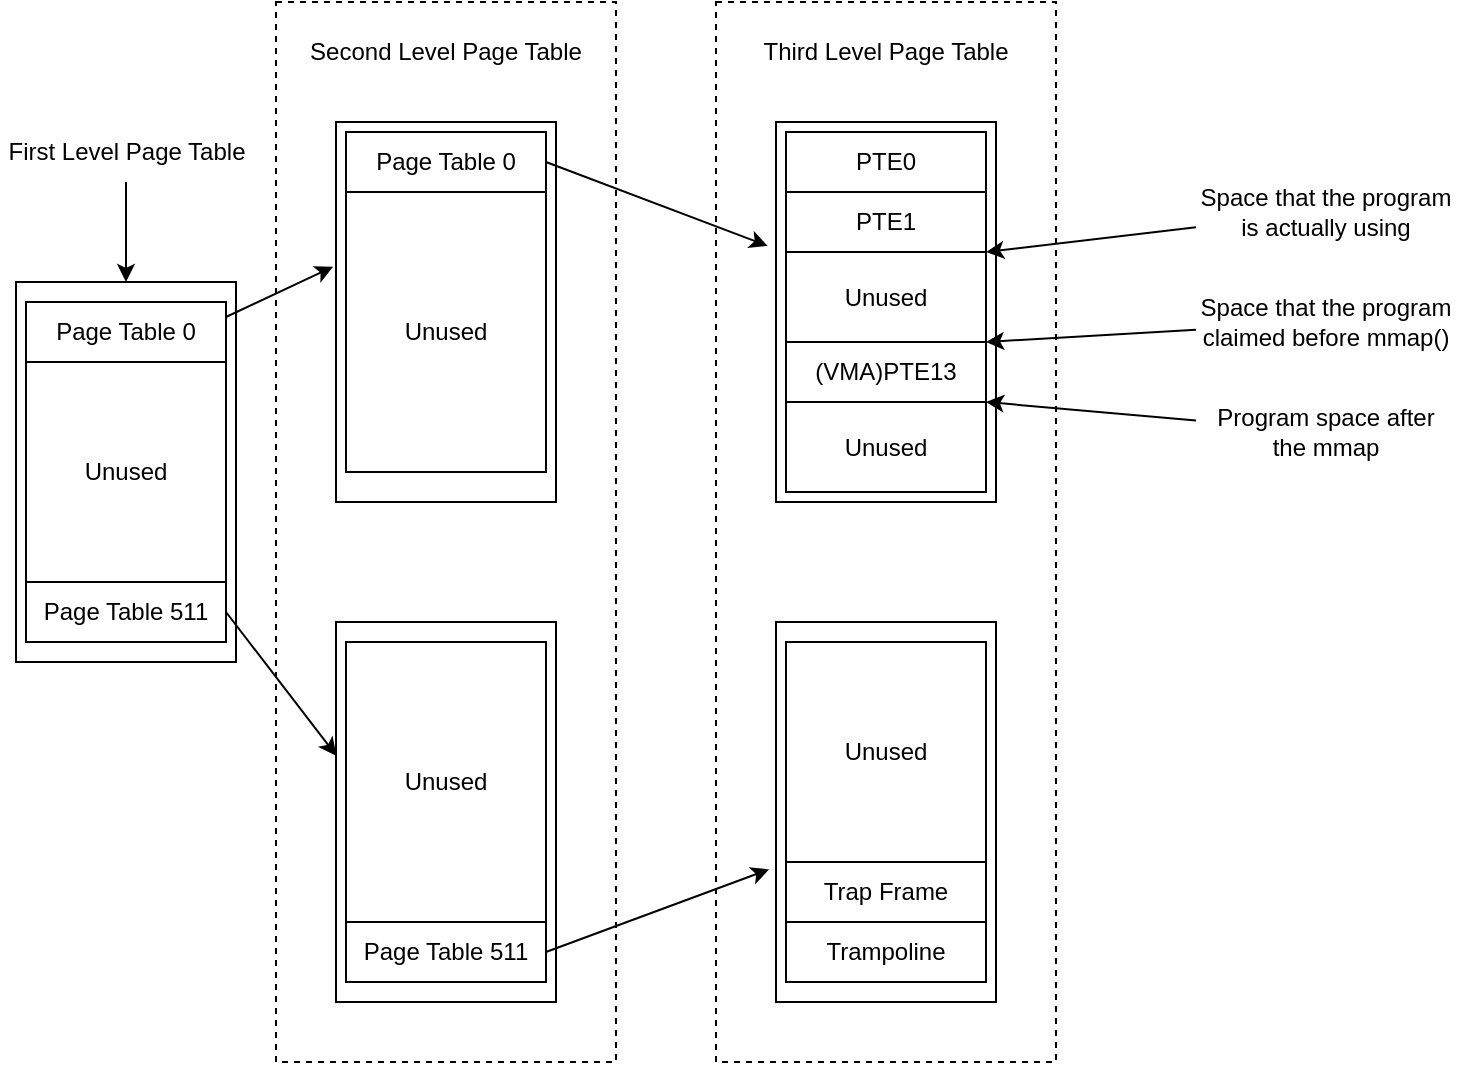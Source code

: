 <mxfile>
    <diagram id="tbWLww-048inn9vDvucL" name="Page-1">
        <mxGraphModel dx="602" dy="566" grid="1" gridSize="10" guides="1" tooltips="1" connect="1" arrows="1" fold="1" page="1" pageScale="1" pageWidth="827" pageHeight="1169" math="0" shadow="0">
            <root>
                <mxCell id="0"/>
                <mxCell id="1" parent="0"/>
                <mxCell id="23" value="" style="rounded=0;whiteSpace=wrap;html=1;fillColor=none;dashed=1;" vertex="1" parent="1">
                    <mxGeometry x="400" width="170" height="530" as="geometry"/>
                </mxCell>
                <mxCell id="16" value="" style="rounded=0;whiteSpace=wrap;html=1;fillColor=none;dashed=1;" vertex="1" parent="1">
                    <mxGeometry x="180" width="170" height="530" as="geometry"/>
                </mxCell>
                <mxCell id="2" value="" style="rounded=0;whiteSpace=wrap;html=1;" vertex="1" parent="1">
                    <mxGeometry x="50" y="140" width="110" height="190" as="geometry"/>
                </mxCell>
                <mxCell id="14" style="edgeStyle=none;html=1;exitX=1;exitY=0.25;exitDx=0;exitDy=0;entryX=-0.013;entryY=0.381;entryDx=0;entryDy=0;entryPerimeter=0;" edge="1" parent="1" source="3" target="13">
                    <mxGeometry relative="1" as="geometry"/>
                </mxCell>
                <mxCell id="3" value="Page Table 0" style="rounded=0;whiteSpace=wrap;html=1;" vertex="1" parent="1">
                    <mxGeometry x="55" y="150" width="100" height="30" as="geometry"/>
                </mxCell>
                <mxCell id="15" style="edgeStyle=none;html=1;exitX=1;exitY=0.5;exitDx=0;exitDy=0;entryX=0.002;entryY=0.352;entryDx=0;entryDy=0;entryPerimeter=0;" edge="1" parent="1" source="6" target="12">
                    <mxGeometry relative="1" as="geometry"/>
                </mxCell>
                <mxCell id="6" value="Page Table 511" style="rounded=0;whiteSpace=wrap;html=1;" vertex="1" parent="1">
                    <mxGeometry x="55" y="290" width="100" height="30" as="geometry"/>
                </mxCell>
                <mxCell id="7" value="Unused" style="rounded=0;whiteSpace=wrap;html=1;" vertex="1" parent="1">
                    <mxGeometry x="55" y="180" width="100" height="110" as="geometry"/>
                </mxCell>
                <mxCell id="10" style="edgeStyle=none;html=1;entryX=0.5;entryY=0;entryDx=0;entryDy=0;" edge="1" parent="1" source="8" target="2">
                    <mxGeometry relative="1" as="geometry"/>
                </mxCell>
                <mxCell id="8" value="First Level Page Table" style="text;html=1;strokeColor=none;fillColor=none;align=center;verticalAlign=middle;whiteSpace=wrap;rounded=0;" vertex="1" parent="1">
                    <mxGeometry x="42.5" y="60" width="125" height="30" as="geometry"/>
                </mxCell>
                <mxCell id="12" value="" style="rounded=0;whiteSpace=wrap;html=1;" vertex="1" parent="1">
                    <mxGeometry x="210" y="310" width="110" height="190" as="geometry"/>
                </mxCell>
                <mxCell id="13" value="" style="rounded=0;whiteSpace=wrap;html=1;" vertex="1" parent="1">
                    <mxGeometry x="210" y="60" width="110" height="190" as="geometry"/>
                </mxCell>
                <mxCell id="17" value="Second Level Page Table" style="text;html=1;strokeColor=none;fillColor=none;align=center;verticalAlign=middle;whiteSpace=wrap;rounded=0;dashed=1;" vertex="1" parent="1">
                    <mxGeometry x="190" y="10" width="150" height="30" as="geometry"/>
                </mxCell>
                <mxCell id="32" style="edgeStyle=none;html=1;exitX=1;exitY=0.5;exitDx=0;exitDy=0;entryX=-0.031;entryY=0.651;entryDx=0;entryDy=0;entryPerimeter=0;" edge="1" parent="1" source="19" target="28">
                    <mxGeometry relative="1" as="geometry"/>
                </mxCell>
                <mxCell id="19" value="Page Table 511" style="rounded=0;whiteSpace=wrap;html=1;" vertex="1" parent="1">
                    <mxGeometry x="215" y="460" width="100" height="30" as="geometry"/>
                </mxCell>
                <mxCell id="20" value="Unused" style="rounded=0;whiteSpace=wrap;html=1;" vertex="1" parent="1">
                    <mxGeometry x="215" y="320" width="100" height="140" as="geometry"/>
                </mxCell>
                <mxCell id="21" value="Unused" style="rounded=0;whiteSpace=wrap;html=1;" vertex="1" parent="1">
                    <mxGeometry x="215" y="95" width="100" height="140" as="geometry"/>
                </mxCell>
                <mxCell id="31" style="edgeStyle=none;html=1;exitX=1;exitY=0.5;exitDx=0;exitDy=0;entryX=-0.038;entryY=0.326;entryDx=0;entryDy=0;entryPerimeter=0;" edge="1" parent="1" source="22" target="25">
                    <mxGeometry relative="1" as="geometry"/>
                </mxCell>
                <mxCell id="22" value="Page Table 0" style="rounded=0;whiteSpace=wrap;html=1;" vertex="1" parent="1">
                    <mxGeometry x="215" y="65" width="100" height="30" as="geometry"/>
                </mxCell>
                <mxCell id="24" value="Third Level Page Table" style="text;html=1;strokeColor=none;fillColor=none;align=center;verticalAlign=middle;whiteSpace=wrap;rounded=0;dashed=1;" vertex="1" parent="1">
                    <mxGeometry x="410" y="10" width="150" height="30" as="geometry"/>
                </mxCell>
                <mxCell id="25" value="" style="rounded=0;whiteSpace=wrap;html=1;" vertex="1" parent="1">
                    <mxGeometry x="430" y="60" width="110" height="190" as="geometry"/>
                </mxCell>
                <mxCell id="26" value="Unused" style="rounded=0;whiteSpace=wrap;html=1;" vertex="1" parent="1">
                    <mxGeometry x="435" y="125" width="100" height="45" as="geometry"/>
                </mxCell>
                <mxCell id="27" value="PTE0" style="rounded=0;whiteSpace=wrap;html=1;" vertex="1" parent="1">
                    <mxGeometry x="435" y="65" width="100" height="30" as="geometry"/>
                </mxCell>
                <mxCell id="28" value="" style="rounded=0;whiteSpace=wrap;html=1;" vertex="1" parent="1">
                    <mxGeometry x="430" y="310" width="110" height="190" as="geometry"/>
                </mxCell>
                <mxCell id="29" value="Trampoline" style="rounded=0;whiteSpace=wrap;html=1;" vertex="1" parent="1">
                    <mxGeometry x="435" y="460" width="100" height="30" as="geometry"/>
                </mxCell>
                <mxCell id="30" value="Unused" style="rounded=0;whiteSpace=wrap;html=1;" vertex="1" parent="1">
                    <mxGeometry x="435" y="320" width="100" height="110" as="geometry"/>
                </mxCell>
                <mxCell id="33" value="PTE1" style="rounded=0;whiteSpace=wrap;html=1;" vertex="1" parent="1">
                    <mxGeometry x="435" y="95" width="100" height="30" as="geometry"/>
                </mxCell>
                <mxCell id="34" value="(VMA)PTE13" style="rounded=0;whiteSpace=wrap;html=1;" vertex="1" parent="1">
                    <mxGeometry x="435" y="170" width="100" height="30" as="geometry"/>
                </mxCell>
                <mxCell id="35" value="Unused" style="rounded=0;whiteSpace=wrap;html=1;" vertex="1" parent="1">
                    <mxGeometry x="435" y="200" width="100" height="45" as="geometry"/>
                </mxCell>
                <mxCell id="36" value="Trap Frame" style="rounded=0;whiteSpace=wrap;html=1;" vertex="1" parent="1">
                    <mxGeometry x="435" y="430" width="100" height="30" as="geometry"/>
                </mxCell>
                <mxCell id="38" style="edgeStyle=none;html=1;entryX=1;entryY=1;entryDx=0;entryDy=0;" edge="1" parent="1" source="37" target="33">
                    <mxGeometry relative="1" as="geometry"/>
                </mxCell>
                <mxCell id="37" value="Space that the program is actually using" style="text;html=1;strokeColor=none;fillColor=none;align=center;verticalAlign=middle;whiteSpace=wrap;rounded=0;dashed=1;" vertex="1" parent="1">
                    <mxGeometry x="640" y="90" width="130" height="30" as="geometry"/>
                </mxCell>
                <mxCell id="40" style="edgeStyle=none;html=1;entryX=1;entryY=1;entryDx=0;entryDy=0;" edge="1" parent="1" source="39" target="26">
                    <mxGeometry relative="1" as="geometry"/>
                </mxCell>
                <mxCell id="39" value="Space that the program claimed before mmap()" style="text;html=1;strokeColor=none;fillColor=none;align=center;verticalAlign=middle;whiteSpace=wrap;rounded=0;dashed=1;" vertex="1" parent="1">
                    <mxGeometry x="640" y="140" width="130" height="40" as="geometry"/>
                </mxCell>
                <mxCell id="42" style="edgeStyle=none;html=1;entryX=1;entryY=1;entryDx=0;entryDy=0;" edge="1" parent="1" source="41" target="34">
                    <mxGeometry relative="1" as="geometry"/>
                </mxCell>
                <mxCell id="41" value="Program space after the mmap" style="text;html=1;strokeColor=none;fillColor=none;align=center;verticalAlign=middle;whiteSpace=wrap;rounded=0;dashed=1;" vertex="1" parent="1">
                    <mxGeometry x="640" y="190" width="130" height="50" as="geometry"/>
                </mxCell>
            </root>
        </mxGraphModel>
    </diagram>
</mxfile>